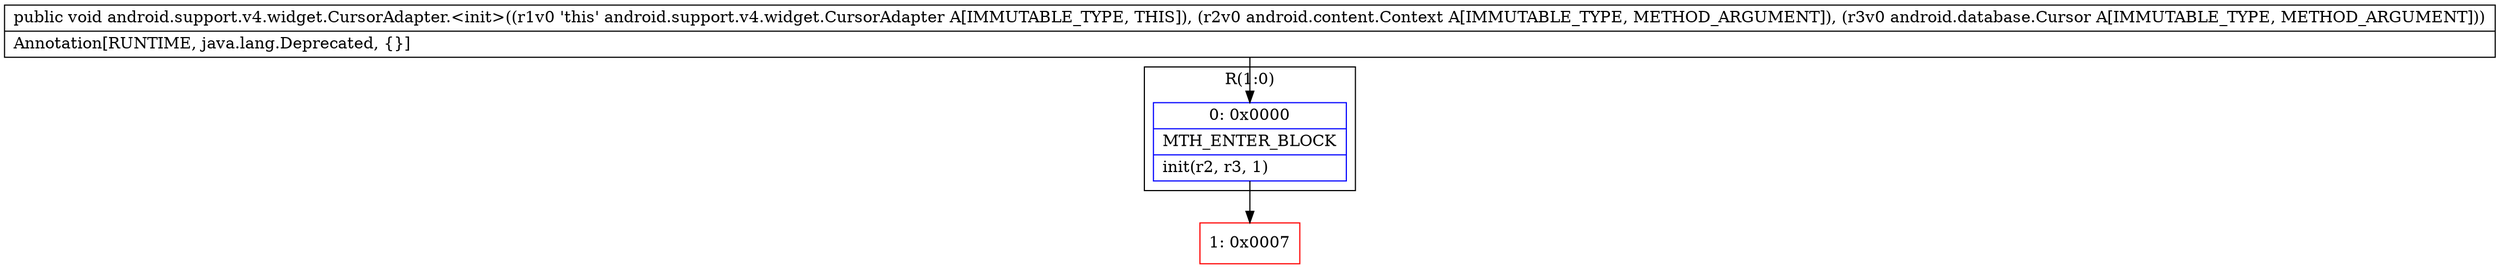 digraph "CFG forandroid.support.v4.widget.CursorAdapter.\<init\>(Landroid\/content\/Context;Landroid\/database\/Cursor;)V" {
subgraph cluster_Region_1974149290 {
label = "R(1:0)";
node [shape=record,color=blue];
Node_0 [shape=record,label="{0\:\ 0x0000|MTH_ENTER_BLOCK\l|init(r2, r3, 1)\l}"];
}
Node_1 [shape=record,color=red,label="{1\:\ 0x0007}"];
MethodNode[shape=record,label="{public void android.support.v4.widget.CursorAdapter.\<init\>((r1v0 'this' android.support.v4.widget.CursorAdapter A[IMMUTABLE_TYPE, THIS]), (r2v0 android.content.Context A[IMMUTABLE_TYPE, METHOD_ARGUMENT]), (r3v0 android.database.Cursor A[IMMUTABLE_TYPE, METHOD_ARGUMENT]))  | Annotation[RUNTIME, java.lang.Deprecated, \{\}]\l}"];
MethodNode -> Node_0;
Node_0 -> Node_1;
}

